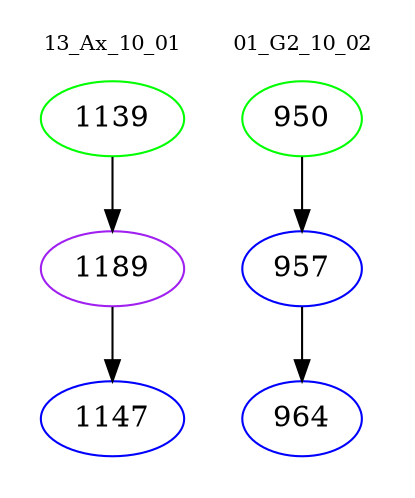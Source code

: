 digraph{
subgraph cluster_0 {
color = white
label = "13_Ax_10_01";
fontsize=10;
T0_1139 [label="1139", color="green"]
T0_1139 -> T0_1189 [color="black"]
T0_1189 [label="1189", color="purple"]
T0_1189 -> T0_1147 [color="black"]
T0_1147 [label="1147", color="blue"]
}
subgraph cluster_1 {
color = white
label = "01_G2_10_02";
fontsize=10;
T1_950 [label="950", color="green"]
T1_950 -> T1_957 [color="black"]
T1_957 [label="957", color="blue"]
T1_957 -> T1_964 [color="black"]
T1_964 [label="964", color="blue"]
}
}
